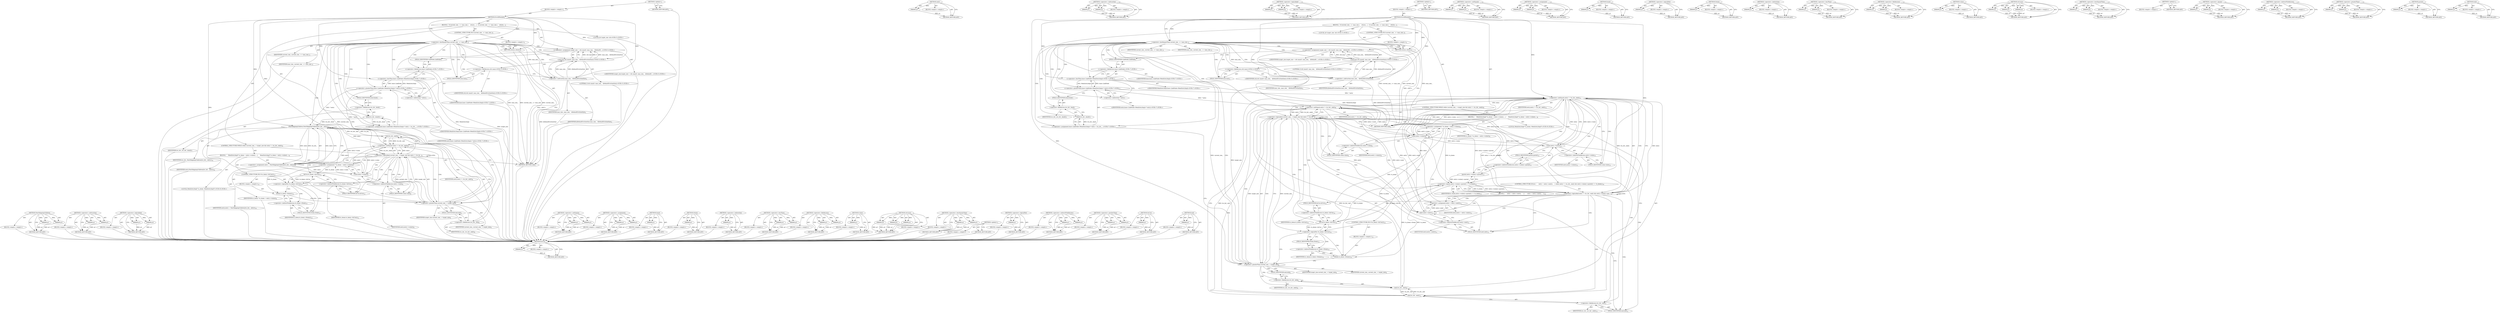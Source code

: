 digraph "end" {
vulnerable_197 [label=<(METHOD,InUse)>];
vulnerable_198 [label=<(PARAM,p1)>];
vulnerable_199 [label=<(BLOCK,&lt;empty&gt;,&lt;empty&gt;)>];
vulnerable_200 [label=<(METHOD_RETURN,ANY)>];
vulnerable_180 [label=<(METHOD,next)>];
vulnerable_181 [label=<(PARAM,p1)>];
vulnerable_182 [label=<(BLOCK,&lt;empty&gt;,&lt;empty&gt;)>];
vulnerable_183 [label=<(METHOD_RETURN,ANY)>];
vulnerable_134 [label=<(METHOD,&lt;operator&gt;.subtraction)>];
vulnerable_135 [label=<(PARAM,p1)>];
vulnerable_136 [label=<(PARAM,p2)>];
vulnerable_137 [label=<(BLOCK,&lt;empty&gt;,&lt;empty&gt;)>];
vulnerable_138 [label=<(METHOD_RETURN,ANY)>];
vulnerable_157 [label=<(METHOD,&lt;operator&gt;.logicalAnd)>];
vulnerable_158 [label=<(PARAM,p1)>];
vulnerable_159 [label=<(PARAM,p2)>];
vulnerable_160 [label=<(BLOCK,&lt;empty&gt;,&lt;empty&gt;)>];
vulnerable_161 [label=<(METHOD_RETURN,ANY)>];
vulnerable_6 [label=<(METHOD,&lt;global&gt;)<SUB>1</SUB>>];
vulnerable_7 [label=<(BLOCK,&lt;empty&gt;,&lt;empty&gt;)<SUB>1</SUB>>];
vulnerable_8 [label=<(METHOD,EvictIfNeeded)<SUB>1</SUB>>];
vulnerable_9 [label=<(BLOCK,{
  if (current_size_ &lt;= max_size_)
    return;...,{
  if (current_size_ &lt;= max_size_)
    return;...)<SUB>1</SUB>>];
vulnerable_10 [label=<(CONTROL_STRUCTURE,IF,if (current_size_ &lt;= max_size_))<SUB>2</SUB>>];
vulnerable_11 [label=<(&lt;operator&gt;.lessEqualsThan,current_size_ &lt;= max_size_)<SUB>2</SUB>>];
vulnerable_12 [label=<(IDENTIFIER,current_size_,current_size_ &lt;= max_size_)<SUB>2</SUB>>];
vulnerable_13 [label=<(IDENTIFIER,max_size_,current_size_ &lt;= max_size_)<SUB>2</SUB>>];
vulnerable_14 [label=<(BLOCK,&lt;empty&gt;,&lt;empty&gt;)<SUB>3</SUB>>];
vulnerable_15 [label=<(RETURN,return;,return;)<SUB>3</SUB>>];
vulnerable_16 [label="<(LOCAL,int target_size: int)<SUB>5</SUB>>"];
vulnerable_17 [label="<(&lt;operator&gt;.assignment,target_size = std::max(0, max_size_ - kDefaultE...)<SUB>5</SUB>>"];
vulnerable_18 [label="<(IDENTIFIER,target_size,target_size = std::max(0, max_size_ - kDefaultE...)<SUB>5</SUB>>"];
vulnerable_19 [label="<(std.max,std::max(0, max_size_ - kDefaultEvictionSize))<SUB>5</SUB>>"];
vulnerable_20 [label="<(&lt;operator&gt;.fieldAccess,std::max)<SUB>5</SUB>>"];
vulnerable_21 [label="<(IDENTIFIER,std,std::max(0, max_size_ - kDefaultEvictionSize))<SUB>5</SUB>>"];
vulnerable_22 [label=<(FIELD_IDENTIFIER,max,max)<SUB>5</SUB>>];
vulnerable_23 [label="<(LITERAL,0,std::max(0, max_size_ - kDefaultEvictionSize))<SUB>5</SUB>>"];
vulnerable_24 [label=<(&lt;operator&gt;.subtraction,max_size_ - kDefaultEvictionSize)<SUB>5</SUB>>];
vulnerable_25 [label=<(IDENTIFIER,max_size_,max_size_ - kDefaultEvictionSize)<SUB>5</SUB>>];
vulnerable_26 [label=<(IDENTIFIER,kDefaultEvictionSize,max_size_ - kDefaultEvictionSize)<SUB>5</SUB>>];
vulnerable_27 [label="<(&lt;operator&gt;.assignment,base::LinkNode&lt;MemEntryImpl&gt;* entry = lru_list_...)<SUB>7</SUB>>"];
vulnerable_28 [label="<(&lt;operator&gt;.greaterThan,base::LinkNode&lt;MemEntryImpl&gt;* entry)<SUB>7</SUB>>"];
vulnerable_29 [label="<(&lt;operator&gt;.lessThan,base::LinkNode&lt;MemEntryImpl)<SUB>7</SUB>>"];
vulnerable_30 [label="<(&lt;operator&gt;.fieldAccess,base::LinkNode)<SUB>7</SUB>>"];
vulnerable_31 [label="<(IDENTIFIER,base,base::LinkNode&lt;MemEntryImpl)<SUB>7</SUB>>"];
vulnerable_32 [label=<(FIELD_IDENTIFIER,LinkNode,LinkNode)<SUB>7</SUB>>];
vulnerable_33 [label="<(IDENTIFIER,MemEntryImpl,base::LinkNode&lt;MemEntryImpl)<SUB>7</SUB>>"];
vulnerable_34 [label=<(&lt;operator&gt;.indirection,* entry)<SUB>7</SUB>>];
vulnerable_35 [label="<(IDENTIFIER,entry,base::LinkNode&lt;MemEntryImpl&gt;* entry)<SUB>7</SUB>>"];
vulnerable_36 [label=<(head,lru_list_.head())<SUB>7</SUB>>];
vulnerable_37 [label=<(&lt;operator&gt;.fieldAccess,lru_list_.head)<SUB>7</SUB>>];
vulnerable_38 [label=<(IDENTIFIER,lru_list_,lru_list_.head())<SUB>7</SUB>>];
vulnerable_39 [label=<(FIELD_IDENTIFIER,head,head)<SUB>7</SUB>>];
vulnerable_40 [label=<(CONTROL_STRUCTURE,WHILE,while (current_size_ &gt; target_size &amp;&amp; entry != lru_list_.end()))<SUB>8</SUB>>];
vulnerable_41 [label=<(&lt;operator&gt;.logicalAnd,current_size_ &gt; target_size &amp;&amp; entry != lru_lis...)<SUB>8</SUB>>];
vulnerable_42 [label=<(&lt;operator&gt;.greaterThan,current_size_ &gt; target_size)<SUB>8</SUB>>];
vulnerable_43 [label=<(IDENTIFIER,current_size_,current_size_ &gt; target_size)<SUB>8</SUB>>];
vulnerable_44 [label=<(IDENTIFIER,target_size,current_size_ &gt; target_size)<SUB>8</SUB>>];
vulnerable_45 [label=<(&lt;operator&gt;.notEquals,entry != lru_list_.end())<SUB>8</SUB>>];
vulnerable_46 [label=<(IDENTIFIER,entry,entry != lru_list_.end())<SUB>8</SUB>>];
vulnerable_47 [label=<(end,lru_list_.end())<SUB>8</SUB>>];
vulnerable_48 [label=<(&lt;operator&gt;.fieldAccess,lru_list_.end)<SUB>8</SUB>>];
vulnerable_49 [label=<(IDENTIFIER,lru_list_,lru_list_.end())<SUB>8</SUB>>];
vulnerable_50 [label=<(FIELD_IDENTIFIER,end,end)<SUB>8</SUB>>];
vulnerable_51 [label=<(BLOCK,{
     MemEntryImpl* to_doom = entry-&gt;value();
...,{
     MemEntryImpl* to_doom = entry-&gt;value();
...)<SUB>8</SUB>>];
vulnerable_52 [label="<(LOCAL,MemEntryImpl* to_doom: MemEntryImpl*)<SUB>9</SUB>>"];
vulnerable_53 [label=<(&lt;operator&gt;.assignment,* to_doom = entry-&gt;value())<SUB>9</SUB>>];
vulnerable_54 [label=<(IDENTIFIER,to_doom,* to_doom = entry-&gt;value())<SUB>9</SUB>>];
vulnerable_55 [label=<(value,entry-&gt;value())<SUB>9</SUB>>];
vulnerable_56 [label=<(&lt;operator&gt;.indirectFieldAccess,entry-&gt;value)<SUB>9</SUB>>];
vulnerable_57 [label=<(IDENTIFIER,entry,entry-&gt;value())<SUB>9</SUB>>];
vulnerable_58 [label=<(FIELD_IDENTIFIER,value,value)<SUB>9</SUB>>];
vulnerable_59 [label=<(CONTROL_STRUCTURE,DO,do {
      entry = entry-&gt;next();
    } while (entry != lru_list_.end() &amp;&amp; entry-&gt;value()-&gt;parent() == to_doom);)<SUB>10</SUB>>];
vulnerable_60 [label=<(BLOCK,{
      entry = entry-&gt;next();
    },{
      entry = entry-&gt;next();
    })<SUB>10</SUB>>];
vulnerable_61 [label=<(&lt;operator&gt;.assignment,entry = entry-&gt;next())<SUB>11</SUB>>];
vulnerable_62 [label=<(IDENTIFIER,entry,entry = entry-&gt;next())<SUB>11</SUB>>];
vulnerable_63 [label=<(next,entry-&gt;next())<SUB>11</SUB>>];
vulnerable_64 [label=<(&lt;operator&gt;.indirectFieldAccess,entry-&gt;next)<SUB>11</SUB>>];
vulnerable_65 [label=<(IDENTIFIER,entry,entry-&gt;next())<SUB>11</SUB>>];
vulnerable_66 [label=<(FIELD_IDENTIFIER,next,next)<SUB>11</SUB>>];
vulnerable_67 [label=<(&lt;operator&gt;.logicalAnd,entry != lru_list_.end() &amp;&amp; entry-&gt;value()-&gt;par...)<SUB>12</SUB>>];
vulnerable_68 [label=<(&lt;operator&gt;.notEquals,entry != lru_list_.end())<SUB>12</SUB>>];
vulnerable_69 [label=<(IDENTIFIER,entry,entry != lru_list_.end())<SUB>12</SUB>>];
vulnerable_70 [label=<(end,lru_list_.end())<SUB>12</SUB>>];
vulnerable_71 [label=<(&lt;operator&gt;.fieldAccess,lru_list_.end)<SUB>12</SUB>>];
vulnerable_72 [label=<(IDENTIFIER,lru_list_,lru_list_.end())<SUB>12</SUB>>];
vulnerable_73 [label=<(FIELD_IDENTIFIER,end,end)<SUB>12</SUB>>];
vulnerable_74 [label=<(&lt;operator&gt;.equals,entry-&gt;value()-&gt;parent() == to_doom)<SUB>12</SUB>>];
vulnerable_75 [label=<(parent,entry-&gt;value()-&gt;parent())<SUB>12</SUB>>];
vulnerable_76 [label=<(&lt;operator&gt;.indirectFieldAccess,entry-&gt;value()-&gt;parent)<SUB>12</SUB>>];
vulnerable_77 [label=<(value,entry-&gt;value())<SUB>12</SUB>>];
vulnerable_78 [label=<(&lt;operator&gt;.indirectFieldAccess,entry-&gt;value)<SUB>12</SUB>>];
vulnerable_79 [label=<(IDENTIFIER,entry,entry-&gt;value())<SUB>12</SUB>>];
vulnerable_80 [label=<(FIELD_IDENTIFIER,value,value)<SUB>12</SUB>>];
vulnerable_81 [label=<(FIELD_IDENTIFIER,parent,parent)<SUB>12</SUB>>];
vulnerable_82 [label=<(IDENTIFIER,to_doom,entry-&gt;value()-&gt;parent() == to_doom)<SUB>12</SUB>>];
vulnerable_83 [label=<(CONTROL_STRUCTURE,IF,if (!to_doom-&gt;InUse()))<SUB>14</SUB>>];
vulnerable_84 [label=<(&lt;operator&gt;.logicalNot,!to_doom-&gt;InUse())<SUB>14</SUB>>];
vulnerable_85 [label=<(InUse,to_doom-&gt;InUse())<SUB>14</SUB>>];
vulnerable_86 [label=<(&lt;operator&gt;.indirectFieldAccess,to_doom-&gt;InUse)<SUB>14</SUB>>];
vulnerable_87 [label=<(IDENTIFIER,to_doom,to_doom-&gt;InUse())<SUB>14</SUB>>];
vulnerable_88 [label=<(FIELD_IDENTIFIER,InUse,InUse)<SUB>14</SUB>>];
vulnerable_89 [label=<(BLOCK,&lt;empty&gt;,&lt;empty&gt;)<SUB>15</SUB>>];
vulnerable_90 [label=<(Doom,to_doom-&gt;Doom())<SUB>15</SUB>>];
vulnerable_91 [label=<(&lt;operator&gt;.indirectFieldAccess,to_doom-&gt;Doom)<SUB>15</SUB>>];
vulnerable_92 [label=<(IDENTIFIER,to_doom,to_doom-&gt;Doom())<SUB>15</SUB>>];
vulnerable_93 [label=<(FIELD_IDENTIFIER,Doom,Doom)<SUB>15</SUB>>];
vulnerable_94 [label=<(METHOD_RETURN,void)<SUB>1</SUB>>];
vulnerable_96 [label=<(METHOD_RETURN,ANY)<SUB>1</SUB>>];
vulnerable_162 [label=<(METHOD,&lt;operator&gt;.notEquals)>];
vulnerable_163 [label=<(PARAM,p1)>];
vulnerable_164 [label=<(PARAM,p2)>];
vulnerable_165 [label=<(BLOCK,&lt;empty&gt;,&lt;empty&gt;)>];
vulnerable_166 [label=<(METHOD_RETURN,ANY)>];
vulnerable_118 [label=<(METHOD,&lt;operator&gt;.assignment)>];
vulnerable_119 [label=<(PARAM,p1)>];
vulnerable_120 [label=<(PARAM,p2)>];
vulnerable_121 [label=<(BLOCK,&lt;empty&gt;,&lt;empty&gt;)>];
vulnerable_122 [label=<(METHOD_RETURN,ANY)>];
vulnerable_153 [label=<(METHOD,head)>];
vulnerable_154 [label=<(PARAM,p1)>];
vulnerable_155 [label=<(BLOCK,&lt;empty&gt;,&lt;empty&gt;)>];
vulnerable_156 [label=<(METHOD_RETURN,ANY)>];
vulnerable_193 [label=<(METHOD,&lt;operator&gt;.logicalNot)>];
vulnerable_194 [label=<(PARAM,p1)>];
vulnerable_195 [label=<(BLOCK,&lt;empty&gt;,&lt;empty&gt;)>];
vulnerable_196 [label=<(METHOD_RETURN,ANY)>];
vulnerable_201 [label=<(METHOD,Doom)>];
vulnerable_202 [label=<(PARAM,p1)>];
vulnerable_203 [label=<(BLOCK,&lt;empty&gt;,&lt;empty&gt;)>];
vulnerable_204 [label=<(METHOD_RETURN,ANY)>];
vulnerable_149 [label=<(METHOD,&lt;operator&gt;.indirection)>];
vulnerable_150 [label=<(PARAM,p1)>];
vulnerable_151 [label=<(BLOCK,&lt;empty&gt;,&lt;empty&gt;)>];
vulnerable_152 [label=<(METHOD_RETURN,ANY)>];
vulnerable_144 [label=<(METHOD,&lt;operator&gt;.lessThan)>];
vulnerable_145 [label=<(PARAM,p1)>];
vulnerable_146 [label=<(PARAM,p2)>];
vulnerable_147 [label=<(BLOCK,&lt;empty&gt;,&lt;empty&gt;)>];
vulnerable_148 [label=<(METHOD_RETURN,ANY)>];
vulnerable_129 [label=<(METHOD,&lt;operator&gt;.fieldAccess)>];
vulnerable_130 [label=<(PARAM,p1)>];
vulnerable_131 [label=<(PARAM,p2)>];
vulnerable_132 [label=<(BLOCK,&lt;empty&gt;,&lt;empty&gt;)>];
vulnerable_133 [label=<(METHOD_RETURN,ANY)>];
vulnerable_171 [label=<(METHOD,value)>];
vulnerable_172 [label=<(PARAM,p1)>];
vulnerable_173 [label=<(BLOCK,&lt;empty&gt;,&lt;empty&gt;)>];
vulnerable_174 [label=<(METHOD_RETURN,ANY)>];
vulnerable_123 [label=<(METHOD,std.max)>];
vulnerable_124 [label=<(PARAM,p1)>];
vulnerable_125 [label=<(PARAM,p2)>];
vulnerable_126 [label=<(PARAM,p3)>];
vulnerable_127 [label=<(BLOCK,&lt;empty&gt;,&lt;empty&gt;)>];
vulnerable_128 [label=<(METHOD_RETURN,ANY)>];
vulnerable_113 [label=<(METHOD,&lt;operator&gt;.lessEqualsThan)>];
vulnerable_114 [label=<(PARAM,p1)>];
vulnerable_115 [label=<(PARAM,p2)>];
vulnerable_116 [label=<(BLOCK,&lt;empty&gt;,&lt;empty&gt;)>];
vulnerable_117 [label=<(METHOD_RETURN,ANY)>];
vulnerable_107 [label=<(METHOD,&lt;global&gt;)<SUB>1</SUB>>];
vulnerable_108 [label=<(BLOCK,&lt;empty&gt;,&lt;empty&gt;)>];
vulnerable_109 [label=<(METHOD_RETURN,ANY)>];
vulnerable_184 [label=<(METHOD,&lt;operator&gt;.equals)>];
vulnerable_185 [label=<(PARAM,p1)>];
vulnerable_186 [label=<(PARAM,p2)>];
vulnerable_187 [label=<(BLOCK,&lt;empty&gt;,&lt;empty&gt;)>];
vulnerable_188 [label=<(METHOD_RETURN,ANY)>];
vulnerable_175 [label=<(METHOD,&lt;operator&gt;.indirectFieldAccess)>];
vulnerable_176 [label=<(PARAM,p1)>];
vulnerable_177 [label=<(PARAM,p2)>];
vulnerable_178 [label=<(BLOCK,&lt;empty&gt;,&lt;empty&gt;)>];
vulnerable_179 [label=<(METHOD_RETURN,ANY)>];
vulnerable_139 [label=<(METHOD,&lt;operator&gt;.greaterThan)>];
vulnerable_140 [label=<(PARAM,p1)>];
vulnerable_141 [label=<(PARAM,p2)>];
vulnerable_142 [label=<(BLOCK,&lt;empty&gt;,&lt;empty&gt;)>];
vulnerable_143 [label=<(METHOD_RETURN,ANY)>];
vulnerable_189 [label=<(METHOD,parent)>];
vulnerable_190 [label=<(PARAM,p1)>];
vulnerable_191 [label=<(BLOCK,&lt;empty&gt;,&lt;empty&gt;)>];
vulnerable_192 [label=<(METHOD_RETURN,ANY)>];
vulnerable_167 [label=<(METHOD,end)>];
vulnerable_168 [label=<(PARAM,p1)>];
vulnerable_169 [label=<(BLOCK,&lt;empty&gt;,&lt;empty&gt;)>];
vulnerable_170 [label=<(METHOD_RETURN,ANY)>];
fixed_161 [label=<(METHOD,NextSkippingChildren)>];
fixed_162 [label=<(PARAM,p1)>];
fixed_163 [label=<(PARAM,p2)>];
fixed_164 [label=<(BLOCK,&lt;empty&gt;,&lt;empty&gt;)>];
fixed_165 [label=<(METHOD_RETURN,ANY)>];
fixed_115 [label=<(METHOD,&lt;operator&gt;.subtraction)>];
fixed_116 [label=<(PARAM,p1)>];
fixed_117 [label=<(PARAM,p2)>];
fixed_118 [label=<(BLOCK,&lt;empty&gt;,&lt;empty&gt;)>];
fixed_119 [label=<(METHOD_RETURN,ANY)>];
fixed_138 [label=<(METHOD,&lt;operator&gt;.logicalAnd)>];
fixed_139 [label=<(PARAM,p1)>];
fixed_140 [label=<(PARAM,p2)>];
fixed_141 [label=<(BLOCK,&lt;empty&gt;,&lt;empty&gt;)>];
fixed_142 [label=<(METHOD_RETURN,ANY)>];
fixed_6 [label=<(METHOD,&lt;global&gt;)<SUB>1</SUB>>];
fixed_7 [label=<(BLOCK,&lt;empty&gt;,&lt;empty&gt;)<SUB>1</SUB>>];
fixed_8 [label=<(METHOD,EvictIfNeeded)<SUB>1</SUB>>];
fixed_9 [label=<(BLOCK,{
  if (current_size_ &lt;= max_size_)
    return;...,{
  if (current_size_ &lt;= max_size_)
    return;...)<SUB>1</SUB>>];
fixed_10 [label=<(CONTROL_STRUCTURE,IF,if (current_size_ &lt;= max_size_))<SUB>2</SUB>>];
fixed_11 [label=<(&lt;operator&gt;.lessEqualsThan,current_size_ &lt;= max_size_)<SUB>2</SUB>>];
fixed_12 [label=<(IDENTIFIER,current_size_,current_size_ &lt;= max_size_)<SUB>2</SUB>>];
fixed_13 [label=<(IDENTIFIER,max_size_,current_size_ &lt;= max_size_)<SUB>2</SUB>>];
fixed_14 [label=<(BLOCK,&lt;empty&gt;,&lt;empty&gt;)<SUB>3</SUB>>];
fixed_15 [label=<(RETURN,return;,return;)<SUB>3</SUB>>];
fixed_16 [label="<(LOCAL,int target_size: int)<SUB>5</SUB>>"];
fixed_17 [label="<(&lt;operator&gt;.assignment,target_size = std::max(0, max_size_ - kDefaultE...)<SUB>5</SUB>>"];
fixed_18 [label="<(IDENTIFIER,target_size,target_size = std::max(0, max_size_ - kDefaultE...)<SUB>5</SUB>>"];
fixed_19 [label="<(std.max,std::max(0, max_size_ - kDefaultEvictionSize))<SUB>5</SUB>>"];
fixed_20 [label="<(&lt;operator&gt;.fieldAccess,std::max)<SUB>5</SUB>>"];
fixed_21 [label="<(IDENTIFIER,std,std::max(0, max_size_ - kDefaultEvictionSize))<SUB>5</SUB>>"];
fixed_22 [label=<(FIELD_IDENTIFIER,max,max)<SUB>5</SUB>>];
fixed_23 [label="<(LITERAL,0,std::max(0, max_size_ - kDefaultEvictionSize))<SUB>5</SUB>>"];
fixed_24 [label=<(&lt;operator&gt;.subtraction,max_size_ - kDefaultEvictionSize)<SUB>5</SUB>>];
fixed_25 [label=<(IDENTIFIER,max_size_,max_size_ - kDefaultEvictionSize)<SUB>5</SUB>>];
fixed_26 [label=<(IDENTIFIER,kDefaultEvictionSize,max_size_ - kDefaultEvictionSize)<SUB>5</SUB>>];
fixed_27 [label="<(&lt;operator&gt;.assignment,base::LinkNode&lt;MemEntryImpl&gt;* entry = lru_list_...)<SUB>7</SUB>>"];
fixed_28 [label="<(&lt;operator&gt;.greaterThan,base::LinkNode&lt;MemEntryImpl&gt;* entry)<SUB>7</SUB>>"];
fixed_29 [label="<(&lt;operator&gt;.lessThan,base::LinkNode&lt;MemEntryImpl)<SUB>7</SUB>>"];
fixed_30 [label="<(&lt;operator&gt;.fieldAccess,base::LinkNode)<SUB>7</SUB>>"];
fixed_31 [label="<(IDENTIFIER,base,base::LinkNode&lt;MemEntryImpl)<SUB>7</SUB>>"];
fixed_32 [label=<(FIELD_IDENTIFIER,LinkNode,LinkNode)<SUB>7</SUB>>];
fixed_33 [label="<(IDENTIFIER,MemEntryImpl,base::LinkNode&lt;MemEntryImpl)<SUB>7</SUB>>"];
fixed_34 [label=<(&lt;operator&gt;.indirection,* entry)<SUB>7</SUB>>];
fixed_35 [label="<(IDENTIFIER,entry,base::LinkNode&lt;MemEntryImpl&gt;* entry)<SUB>7</SUB>>"];
fixed_36 [label=<(head,lru_list_.head())<SUB>7</SUB>>];
fixed_37 [label=<(&lt;operator&gt;.fieldAccess,lru_list_.head)<SUB>7</SUB>>];
fixed_38 [label=<(IDENTIFIER,lru_list_,lru_list_.head())<SUB>7</SUB>>];
fixed_39 [label=<(FIELD_IDENTIFIER,head,head)<SUB>7</SUB>>];
fixed_40 [label=<(CONTROL_STRUCTURE,WHILE,while (current_size_ &gt; target_size &amp;&amp; entry != lru_list_.end()))<SUB>8</SUB>>];
fixed_41 [label=<(&lt;operator&gt;.logicalAnd,current_size_ &gt; target_size &amp;&amp; entry != lru_lis...)<SUB>8</SUB>>];
fixed_42 [label=<(&lt;operator&gt;.greaterThan,current_size_ &gt; target_size)<SUB>8</SUB>>];
fixed_43 [label=<(IDENTIFIER,current_size_,current_size_ &gt; target_size)<SUB>8</SUB>>];
fixed_44 [label=<(IDENTIFIER,target_size,current_size_ &gt; target_size)<SUB>8</SUB>>];
fixed_45 [label=<(&lt;operator&gt;.notEquals,entry != lru_list_.end())<SUB>8</SUB>>];
fixed_46 [label=<(IDENTIFIER,entry,entry != lru_list_.end())<SUB>8</SUB>>];
fixed_47 [label=<(end,lru_list_.end())<SUB>8</SUB>>];
fixed_48 [label=<(&lt;operator&gt;.fieldAccess,lru_list_.end)<SUB>8</SUB>>];
fixed_49 [label=<(IDENTIFIER,lru_list_,lru_list_.end())<SUB>8</SUB>>];
fixed_50 [label=<(FIELD_IDENTIFIER,end,end)<SUB>8</SUB>>];
fixed_51 [label=<(BLOCK,{
     MemEntryImpl* to_doom = entry-&gt;value();
...,{
     MemEntryImpl* to_doom = entry-&gt;value();
...)<SUB>8</SUB>>];
fixed_52 [label="<(LOCAL,MemEntryImpl* to_doom: MemEntryImpl*)<SUB>9</SUB>>"];
fixed_53 [label=<(&lt;operator&gt;.assignment,* to_doom = entry-&gt;value())<SUB>9</SUB>>];
fixed_54 [label=<(IDENTIFIER,to_doom,* to_doom = entry-&gt;value())<SUB>9</SUB>>];
fixed_55 [label=<(value,entry-&gt;value())<SUB>9</SUB>>];
fixed_56 [label=<(&lt;operator&gt;.indirectFieldAccess,entry-&gt;value)<SUB>9</SUB>>];
fixed_57 [label=<(IDENTIFIER,entry,entry-&gt;value())<SUB>9</SUB>>];
fixed_58 [label=<(FIELD_IDENTIFIER,value,value)<SUB>9</SUB>>];
fixed_59 [label=<(&lt;operator&gt;.assignment,entry = NextSkippingChildren(lru_list_, entry))<SUB>10</SUB>>];
fixed_60 [label=<(IDENTIFIER,entry,entry = NextSkippingChildren(lru_list_, entry))<SUB>10</SUB>>];
fixed_61 [label=<(NextSkippingChildren,NextSkippingChildren(lru_list_, entry))<SUB>10</SUB>>];
fixed_62 [label=<(IDENTIFIER,lru_list_,NextSkippingChildren(lru_list_, entry))<SUB>10</SUB>>];
fixed_63 [label=<(IDENTIFIER,entry,NextSkippingChildren(lru_list_, entry))<SUB>10</SUB>>];
fixed_64 [label=<(CONTROL_STRUCTURE,IF,if (!to_doom-&gt;InUse()))<SUB>12</SUB>>];
fixed_65 [label=<(&lt;operator&gt;.logicalNot,!to_doom-&gt;InUse())<SUB>12</SUB>>];
fixed_66 [label=<(InUse,to_doom-&gt;InUse())<SUB>12</SUB>>];
fixed_67 [label=<(&lt;operator&gt;.indirectFieldAccess,to_doom-&gt;InUse)<SUB>12</SUB>>];
fixed_68 [label=<(IDENTIFIER,to_doom,to_doom-&gt;InUse())<SUB>12</SUB>>];
fixed_69 [label=<(FIELD_IDENTIFIER,InUse,InUse)<SUB>12</SUB>>];
fixed_70 [label=<(BLOCK,&lt;empty&gt;,&lt;empty&gt;)<SUB>13</SUB>>];
fixed_71 [label=<(Doom,to_doom-&gt;Doom())<SUB>13</SUB>>];
fixed_72 [label=<(&lt;operator&gt;.indirectFieldAccess,to_doom-&gt;Doom)<SUB>13</SUB>>];
fixed_73 [label=<(IDENTIFIER,to_doom,to_doom-&gt;Doom())<SUB>13</SUB>>];
fixed_74 [label=<(FIELD_IDENTIFIER,Doom,Doom)<SUB>13</SUB>>];
fixed_75 [label=<(METHOD_RETURN,void)<SUB>1</SUB>>];
fixed_77 [label=<(METHOD_RETURN,ANY)<SUB>1</SUB>>];
fixed_143 [label=<(METHOD,&lt;operator&gt;.notEquals)>];
fixed_144 [label=<(PARAM,p1)>];
fixed_145 [label=<(PARAM,p2)>];
fixed_146 [label=<(BLOCK,&lt;empty&gt;,&lt;empty&gt;)>];
fixed_147 [label=<(METHOD_RETURN,ANY)>];
fixed_99 [label=<(METHOD,&lt;operator&gt;.assignment)>];
fixed_100 [label=<(PARAM,p1)>];
fixed_101 [label=<(PARAM,p2)>];
fixed_102 [label=<(BLOCK,&lt;empty&gt;,&lt;empty&gt;)>];
fixed_103 [label=<(METHOD_RETURN,ANY)>];
fixed_134 [label=<(METHOD,head)>];
fixed_135 [label=<(PARAM,p1)>];
fixed_136 [label=<(BLOCK,&lt;empty&gt;,&lt;empty&gt;)>];
fixed_137 [label=<(METHOD_RETURN,ANY)>];
fixed_174 [label=<(METHOD,Doom)>];
fixed_175 [label=<(PARAM,p1)>];
fixed_176 [label=<(BLOCK,&lt;empty&gt;,&lt;empty&gt;)>];
fixed_177 [label=<(METHOD_RETURN,ANY)>];
fixed_130 [label=<(METHOD,&lt;operator&gt;.indirection)>];
fixed_131 [label=<(PARAM,p1)>];
fixed_132 [label=<(BLOCK,&lt;empty&gt;,&lt;empty&gt;)>];
fixed_133 [label=<(METHOD_RETURN,ANY)>];
fixed_125 [label=<(METHOD,&lt;operator&gt;.lessThan)>];
fixed_126 [label=<(PARAM,p1)>];
fixed_127 [label=<(PARAM,p2)>];
fixed_128 [label=<(BLOCK,&lt;empty&gt;,&lt;empty&gt;)>];
fixed_129 [label=<(METHOD_RETURN,ANY)>];
fixed_110 [label=<(METHOD,&lt;operator&gt;.fieldAccess)>];
fixed_111 [label=<(PARAM,p1)>];
fixed_112 [label=<(PARAM,p2)>];
fixed_113 [label=<(BLOCK,&lt;empty&gt;,&lt;empty&gt;)>];
fixed_114 [label=<(METHOD_RETURN,ANY)>];
fixed_152 [label=<(METHOD,value)>];
fixed_153 [label=<(PARAM,p1)>];
fixed_154 [label=<(BLOCK,&lt;empty&gt;,&lt;empty&gt;)>];
fixed_155 [label=<(METHOD_RETURN,ANY)>];
fixed_104 [label=<(METHOD,std.max)>];
fixed_105 [label=<(PARAM,p1)>];
fixed_106 [label=<(PARAM,p2)>];
fixed_107 [label=<(PARAM,p3)>];
fixed_108 [label=<(BLOCK,&lt;empty&gt;,&lt;empty&gt;)>];
fixed_109 [label=<(METHOD_RETURN,ANY)>];
fixed_94 [label=<(METHOD,&lt;operator&gt;.lessEqualsThan)>];
fixed_95 [label=<(PARAM,p1)>];
fixed_96 [label=<(PARAM,p2)>];
fixed_97 [label=<(BLOCK,&lt;empty&gt;,&lt;empty&gt;)>];
fixed_98 [label=<(METHOD_RETURN,ANY)>];
fixed_88 [label=<(METHOD,&lt;global&gt;)<SUB>1</SUB>>];
fixed_89 [label=<(BLOCK,&lt;empty&gt;,&lt;empty&gt;)>];
fixed_90 [label=<(METHOD_RETURN,ANY)>];
fixed_166 [label=<(METHOD,&lt;operator&gt;.logicalNot)>];
fixed_167 [label=<(PARAM,p1)>];
fixed_168 [label=<(BLOCK,&lt;empty&gt;,&lt;empty&gt;)>];
fixed_169 [label=<(METHOD_RETURN,ANY)>];
fixed_156 [label=<(METHOD,&lt;operator&gt;.indirectFieldAccess)>];
fixed_157 [label=<(PARAM,p1)>];
fixed_158 [label=<(PARAM,p2)>];
fixed_159 [label=<(BLOCK,&lt;empty&gt;,&lt;empty&gt;)>];
fixed_160 [label=<(METHOD_RETURN,ANY)>];
fixed_120 [label=<(METHOD,&lt;operator&gt;.greaterThan)>];
fixed_121 [label=<(PARAM,p1)>];
fixed_122 [label=<(PARAM,p2)>];
fixed_123 [label=<(BLOCK,&lt;empty&gt;,&lt;empty&gt;)>];
fixed_124 [label=<(METHOD_RETURN,ANY)>];
fixed_170 [label=<(METHOD,InUse)>];
fixed_171 [label=<(PARAM,p1)>];
fixed_172 [label=<(BLOCK,&lt;empty&gt;,&lt;empty&gt;)>];
fixed_173 [label=<(METHOD_RETURN,ANY)>];
fixed_148 [label=<(METHOD,end)>];
fixed_149 [label=<(PARAM,p1)>];
fixed_150 [label=<(BLOCK,&lt;empty&gt;,&lt;empty&gt;)>];
fixed_151 [label=<(METHOD_RETURN,ANY)>];
vulnerable_197 -> vulnerable_198  [key=0, label="AST: "];
vulnerable_197 -> vulnerable_198  [key=1, label="DDG: "];
vulnerable_197 -> vulnerable_199  [key=0, label="AST: "];
vulnerable_197 -> vulnerable_200  [key=0, label="AST: "];
vulnerable_197 -> vulnerable_200  [key=1, label="CFG: "];
vulnerable_198 -> vulnerable_200  [key=0, label="DDG: p1"];
vulnerable_180 -> vulnerable_181  [key=0, label="AST: "];
vulnerable_180 -> vulnerable_181  [key=1, label="DDG: "];
vulnerable_180 -> vulnerable_182  [key=0, label="AST: "];
vulnerable_180 -> vulnerable_183  [key=0, label="AST: "];
vulnerable_180 -> vulnerable_183  [key=1, label="CFG: "];
vulnerable_181 -> vulnerable_183  [key=0, label="DDG: p1"];
vulnerable_134 -> vulnerable_135  [key=0, label="AST: "];
vulnerable_134 -> vulnerable_135  [key=1, label="DDG: "];
vulnerable_134 -> vulnerable_137  [key=0, label="AST: "];
vulnerable_134 -> vulnerable_136  [key=0, label="AST: "];
vulnerable_134 -> vulnerable_136  [key=1, label="DDG: "];
vulnerable_134 -> vulnerable_138  [key=0, label="AST: "];
vulnerable_134 -> vulnerable_138  [key=1, label="CFG: "];
vulnerable_135 -> vulnerable_138  [key=0, label="DDG: p1"];
vulnerable_136 -> vulnerable_138  [key=0, label="DDG: p2"];
vulnerable_157 -> vulnerable_158  [key=0, label="AST: "];
vulnerable_157 -> vulnerable_158  [key=1, label="DDG: "];
vulnerable_157 -> vulnerable_160  [key=0, label="AST: "];
vulnerable_157 -> vulnerable_159  [key=0, label="AST: "];
vulnerable_157 -> vulnerable_159  [key=1, label="DDG: "];
vulnerable_157 -> vulnerable_161  [key=0, label="AST: "];
vulnerable_157 -> vulnerable_161  [key=1, label="CFG: "];
vulnerable_158 -> vulnerable_161  [key=0, label="DDG: p1"];
vulnerable_159 -> vulnerable_161  [key=0, label="DDG: p2"];
vulnerable_6 -> vulnerable_7  [key=0, label="AST: "];
vulnerable_6 -> vulnerable_96  [key=0, label="AST: "];
vulnerable_6 -> vulnerable_96  [key=1, label="CFG: "];
vulnerable_7 -> vulnerable_8  [key=0, label="AST: "];
vulnerable_8 -> vulnerable_9  [key=0, label="AST: "];
vulnerable_8 -> vulnerable_94  [key=0, label="AST: "];
vulnerable_8 -> vulnerable_11  [key=0, label="CFG: "];
vulnerable_8 -> vulnerable_11  [key=1, label="DDG: "];
vulnerable_8 -> vulnerable_15  [key=0, label="DDG: "];
vulnerable_8 -> vulnerable_19  [key=0, label="DDG: "];
vulnerable_8 -> vulnerable_24  [key=0, label="DDG: "];
vulnerable_8 -> vulnerable_29  [key=0, label="DDG: "];
vulnerable_8 -> vulnerable_42  [key=0, label="DDG: "];
vulnerable_8 -> vulnerable_45  [key=0, label="DDG: "];
vulnerable_8 -> vulnerable_68  [key=0, label="DDG: "];
vulnerable_8 -> vulnerable_74  [key=0, label="DDG: "];
vulnerable_9 -> vulnerable_10  [key=0, label="AST: "];
vulnerable_9 -> vulnerable_16  [key=0, label="AST: "];
vulnerable_9 -> vulnerable_17  [key=0, label="AST: "];
vulnerable_9 -> vulnerable_27  [key=0, label="AST: "];
vulnerable_9 -> vulnerable_40  [key=0, label="AST: "];
vulnerable_10 -> vulnerable_11  [key=0, label="AST: "];
vulnerable_10 -> vulnerable_14  [key=0, label="AST: "];
vulnerable_11 -> vulnerable_12  [key=0, label="AST: "];
vulnerable_11 -> vulnerable_13  [key=0, label="AST: "];
vulnerable_11 -> vulnerable_15  [key=0, label="CFG: "];
vulnerable_11 -> vulnerable_15  [key=1, label="CDG: "];
vulnerable_11 -> vulnerable_22  [key=0, label="CFG: "];
vulnerable_11 -> vulnerable_22  [key=1, label="CDG: "];
vulnerable_11 -> vulnerable_94  [key=0, label="DDG: current_size_"];
vulnerable_11 -> vulnerable_94  [key=1, label="DDG: max_size_"];
vulnerable_11 -> vulnerable_94  [key=2, label="DDG: current_size_ &lt;= max_size_"];
vulnerable_11 -> vulnerable_24  [key=0, label="DDG: max_size_"];
vulnerable_11 -> vulnerable_24  [key=1, label="CDG: "];
vulnerable_11 -> vulnerable_42  [key=0, label="DDG: current_size_"];
vulnerable_11 -> vulnerable_42  [key=1, label="CDG: "];
vulnerable_11 -> vulnerable_17  [key=0, label="CDG: "];
vulnerable_11 -> vulnerable_30  [key=0, label="CDG: "];
vulnerable_11 -> vulnerable_34  [key=0, label="CDG: "];
vulnerable_11 -> vulnerable_32  [key=0, label="CDG: "];
vulnerable_11 -> vulnerable_19  [key=0, label="CDG: "];
vulnerable_11 -> vulnerable_28  [key=0, label="CDG: "];
vulnerable_11 -> vulnerable_37  [key=0, label="CDG: "];
vulnerable_11 -> vulnerable_20  [key=0, label="CDG: "];
vulnerable_11 -> vulnerable_27  [key=0, label="CDG: "];
vulnerable_11 -> vulnerable_29  [key=0, label="CDG: "];
vulnerable_11 -> vulnerable_36  [key=0, label="CDG: "];
vulnerable_11 -> vulnerable_41  [key=0, label="CDG: "];
vulnerable_11 -> vulnerable_39  [key=0, label="CDG: "];
vulnerable_14 -> vulnerable_15  [key=0, label="AST: "];
vulnerable_15 -> vulnerable_94  [key=0, label="CFG: "];
vulnerable_15 -> vulnerable_94  [key=1, label="DDG: &lt;RET&gt;"];
vulnerable_17 -> vulnerable_18  [key=0, label="AST: "];
vulnerable_17 -> vulnerable_19  [key=0, label="AST: "];
vulnerable_17 -> vulnerable_32  [key=0, label="CFG: "];
vulnerable_17 -> vulnerable_42  [key=0, label="DDG: target_size"];
vulnerable_19 -> vulnerable_20  [key=0, label="AST: "];
vulnerable_19 -> vulnerable_23  [key=0, label="AST: "];
vulnerable_19 -> vulnerable_24  [key=0, label="AST: "];
vulnerable_19 -> vulnerable_17  [key=0, label="CFG: "];
vulnerable_19 -> vulnerable_17  [key=1, label="DDG: std::max"];
vulnerable_19 -> vulnerable_17  [key=2, label="DDG: 0"];
vulnerable_19 -> vulnerable_17  [key=3, label="DDG: max_size_ - kDefaultEvictionSize"];
vulnerable_20 -> vulnerable_21  [key=0, label="AST: "];
vulnerable_20 -> vulnerable_22  [key=0, label="AST: "];
vulnerable_20 -> vulnerable_24  [key=0, label="CFG: "];
vulnerable_22 -> vulnerable_20  [key=0, label="CFG: "];
vulnerable_24 -> vulnerable_25  [key=0, label="AST: "];
vulnerable_24 -> vulnerable_26  [key=0, label="AST: "];
vulnerable_24 -> vulnerable_19  [key=0, label="CFG: "];
vulnerable_24 -> vulnerable_19  [key=1, label="DDG: max_size_"];
vulnerable_24 -> vulnerable_19  [key=2, label="DDG: kDefaultEvictionSize"];
vulnerable_24 -> vulnerable_94  [key=0, label="DDG: kDefaultEvictionSize"];
vulnerable_27 -> vulnerable_28  [key=0, label="AST: "];
vulnerable_27 -> vulnerable_36  [key=0, label="AST: "];
vulnerable_27 -> vulnerable_42  [key=0, label="CFG: "];
vulnerable_28 -> vulnerable_29  [key=0, label="AST: "];
vulnerable_28 -> vulnerable_34  [key=0, label="AST: "];
vulnerable_28 -> vulnerable_39  [key=0, label="CFG: "];
vulnerable_28 -> vulnerable_45  [key=0, label="DDG: * entry"];
vulnerable_28 -> vulnerable_68  [key=0, label="DDG: * entry"];
vulnerable_29 -> vulnerable_30  [key=0, label="AST: "];
vulnerable_29 -> vulnerable_33  [key=0, label="AST: "];
vulnerable_29 -> vulnerable_34  [key=0, label="CFG: "];
vulnerable_29 -> vulnerable_94  [key=0, label="DDG: MemEntryImpl"];
vulnerable_29 -> vulnerable_28  [key=0, label="DDG: base::LinkNode"];
vulnerable_29 -> vulnerable_28  [key=1, label="DDG: MemEntryImpl"];
vulnerable_30 -> vulnerable_31  [key=0, label="AST: "];
vulnerable_30 -> vulnerable_32  [key=0, label="AST: "];
vulnerable_30 -> vulnerable_29  [key=0, label="CFG: "];
vulnerable_32 -> vulnerable_30  [key=0, label="CFG: "];
vulnerable_34 -> vulnerable_35  [key=0, label="AST: "];
vulnerable_34 -> vulnerable_28  [key=0, label="CFG: "];
vulnerable_36 -> vulnerable_37  [key=0, label="AST: "];
vulnerable_36 -> vulnerable_27  [key=0, label="CFG: "];
vulnerable_36 -> vulnerable_27  [key=1, label="DDG: lru_list_.head"];
vulnerable_37 -> vulnerable_38  [key=0, label="AST: "];
vulnerable_37 -> vulnerable_39  [key=0, label="AST: "];
vulnerable_37 -> vulnerable_36  [key=0, label="CFG: "];
vulnerable_39 -> vulnerable_37  [key=0, label="CFG: "];
vulnerable_40 -> vulnerable_41  [key=0, label="AST: "];
vulnerable_40 -> vulnerable_51  [key=0, label="AST: "];
vulnerable_41 -> vulnerable_42  [key=0, label="AST: "];
vulnerable_41 -> vulnerable_42  [key=1, label="CDG: "];
vulnerable_41 -> vulnerable_45  [key=0, label="AST: "];
vulnerable_41 -> vulnerable_94  [key=0, label="CFG: "];
vulnerable_41 -> vulnerable_58  [key=0, label="CFG: "];
vulnerable_41 -> vulnerable_58  [key=1, label="CDG: "];
vulnerable_41 -> vulnerable_68  [key=0, label="CDG: "];
vulnerable_41 -> vulnerable_73  [key=0, label="CDG: "];
vulnerable_41 -> vulnerable_64  [key=0, label="CDG: "];
vulnerable_41 -> vulnerable_66  [key=0, label="CDG: "];
vulnerable_41 -> vulnerable_84  [key=0, label="CDG: "];
vulnerable_41 -> vulnerable_85  [key=0, label="CDG: "];
vulnerable_41 -> vulnerable_56  [key=0, label="CDG: "];
vulnerable_41 -> vulnerable_67  [key=0, label="CDG: "];
vulnerable_41 -> vulnerable_61  [key=0, label="CDG: "];
vulnerable_41 -> vulnerable_71  [key=0, label="CDG: "];
vulnerable_41 -> vulnerable_53  [key=0, label="CDG: "];
vulnerable_41 -> vulnerable_88  [key=0, label="CDG: "];
vulnerable_41 -> vulnerable_41  [key=0, label="CDG: "];
vulnerable_41 -> vulnerable_70  [key=0, label="CDG: "];
vulnerable_41 -> vulnerable_63  [key=0, label="CDG: "];
vulnerable_41 -> vulnerable_55  [key=0, label="CDG: "];
vulnerable_41 -> vulnerable_86  [key=0, label="CDG: "];
vulnerable_42 -> vulnerable_43  [key=0, label="AST: "];
vulnerable_42 -> vulnerable_44  [key=0, label="AST: "];
vulnerable_42 -> vulnerable_41  [key=0, label="CFG: "];
vulnerable_42 -> vulnerable_41  [key=1, label="DDG: current_size_"];
vulnerable_42 -> vulnerable_41  [key=2, label="DDG: target_size"];
vulnerable_42 -> vulnerable_50  [key=0, label="CFG: "];
vulnerable_42 -> vulnerable_50  [key=1, label="CDG: "];
vulnerable_42 -> vulnerable_47  [key=0, label="CDG: "];
vulnerable_42 -> vulnerable_48  [key=0, label="CDG: "];
vulnerable_42 -> vulnerable_45  [key=0, label="CDG: "];
vulnerable_45 -> vulnerable_46  [key=0, label="AST: "];
vulnerable_45 -> vulnerable_47  [key=0, label="AST: "];
vulnerable_45 -> vulnerable_41  [key=0, label="CFG: "];
vulnerable_45 -> vulnerable_41  [key=1, label="DDG: entry"];
vulnerable_45 -> vulnerable_41  [key=2, label="DDG: lru_list_.end()"];
vulnerable_45 -> vulnerable_55  [key=0, label="DDG: entry"];
vulnerable_45 -> vulnerable_63  [key=0, label="DDG: entry"];
vulnerable_47 -> vulnerable_48  [key=0, label="AST: "];
vulnerable_47 -> vulnerable_45  [key=0, label="CFG: "];
vulnerable_47 -> vulnerable_45  [key=1, label="DDG: lru_list_.end"];
vulnerable_47 -> vulnerable_70  [key=0, label="DDG: lru_list_.end"];
vulnerable_48 -> vulnerable_49  [key=0, label="AST: "];
vulnerable_48 -> vulnerable_50  [key=0, label="AST: "];
vulnerable_48 -> vulnerable_47  [key=0, label="CFG: "];
vulnerable_50 -> vulnerable_48  [key=0, label="CFG: "];
vulnerable_51 -> vulnerable_52  [key=0, label="AST: "];
vulnerable_51 -> vulnerable_53  [key=0, label="AST: "];
vulnerable_51 -> vulnerable_59  [key=0, label="AST: "];
vulnerable_51 -> vulnerable_83  [key=0, label="AST: "];
vulnerable_53 -> vulnerable_54  [key=0, label="AST: "];
vulnerable_53 -> vulnerable_55  [key=0, label="AST: "];
vulnerable_53 -> vulnerable_66  [key=0, label="CFG: "];
vulnerable_53 -> vulnerable_74  [key=0, label="DDG: to_doom"];
vulnerable_53 -> vulnerable_85  [key=0, label="DDG: to_doom"];
vulnerable_53 -> vulnerable_90  [key=0, label="DDG: to_doom"];
vulnerable_55 -> vulnerable_56  [key=0, label="AST: "];
vulnerable_55 -> vulnerable_53  [key=0, label="CFG: "];
vulnerable_55 -> vulnerable_53  [key=1, label="DDG: entry-&gt;value"];
vulnerable_55 -> vulnerable_45  [key=0, label="DDG: entry-&gt;value"];
vulnerable_55 -> vulnerable_68  [key=0, label="DDG: entry-&gt;value"];
vulnerable_55 -> vulnerable_77  [key=0, label="DDG: entry-&gt;value"];
vulnerable_56 -> vulnerable_57  [key=0, label="AST: "];
vulnerable_56 -> vulnerable_58  [key=0, label="AST: "];
vulnerable_56 -> vulnerable_55  [key=0, label="CFG: "];
vulnerable_58 -> vulnerable_56  [key=0, label="CFG: "];
vulnerable_59 -> vulnerable_60  [key=0, label="AST: "];
vulnerable_59 -> vulnerable_67  [key=0, label="AST: "];
vulnerable_60 -> vulnerable_61  [key=0, label="AST: "];
vulnerable_61 -> vulnerable_62  [key=0, label="AST: "];
vulnerable_61 -> vulnerable_63  [key=0, label="AST: "];
vulnerable_61 -> vulnerable_73  [key=0, label="CFG: "];
vulnerable_61 -> vulnerable_68  [key=0, label="DDG: entry"];
vulnerable_63 -> vulnerable_64  [key=0, label="AST: "];
vulnerable_63 -> vulnerable_61  [key=0, label="CFG: "];
vulnerable_63 -> vulnerable_61  [key=1, label="DDG: entry-&gt;next"];
vulnerable_63 -> vulnerable_45  [key=0, label="DDG: entry-&gt;next"];
vulnerable_63 -> vulnerable_68  [key=0, label="DDG: entry-&gt;next"];
vulnerable_64 -> vulnerable_65  [key=0, label="AST: "];
vulnerable_64 -> vulnerable_66  [key=0, label="AST: "];
vulnerable_64 -> vulnerable_63  [key=0, label="CFG: "];
vulnerable_66 -> vulnerable_64  [key=0, label="CFG: "];
vulnerable_67 -> vulnerable_68  [key=0, label="AST: "];
vulnerable_67 -> vulnerable_68  [key=1, label="CDG: "];
vulnerable_67 -> vulnerable_74  [key=0, label="AST: "];
vulnerable_67 -> vulnerable_66  [key=0, label="CFG: "];
vulnerable_67 -> vulnerable_66  [key=1, label="CDG: "];
vulnerable_67 -> vulnerable_88  [key=0, label="CFG: "];
vulnerable_67 -> vulnerable_41  [key=0, label="DDG: entry != lru_list_.end()"];
vulnerable_67 -> vulnerable_73  [key=0, label="CDG: "];
vulnerable_67 -> vulnerable_64  [key=0, label="CDG: "];
vulnerable_67 -> vulnerable_67  [key=0, label="CDG: "];
vulnerable_67 -> vulnerable_61  [key=0, label="CDG: "];
vulnerable_67 -> vulnerable_71  [key=0, label="CDG: "];
vulnerable_67 -> vulnerable_70  [key=0, label="CDG: "];
vulnerable_67 -> vulnerable_63  [key=0, label="CDG: "];
vulnerable_68 -> vulnerable_69  [key=0, label="AST: "];
vulnerable_68 -> vulnerable_70  [key=0, label="AST: "];
vulnerable_68 -> vulnerable_67  [key=0, label="CFG: "];
vulnerable_68 -> vulnerable_67  [key=1, label="DDG: entry"];
vulnerable_68 -> vulnerable_67  [key=2, label="DDG: lru_list_.end()"];
vulnerable_68 -> vulnerable_80  [key=0, label="CFG: "];
vulnerable_68 -> vulnerable_80  [key=1, label="CDG: "];
vulnerable_68 -> vulnerable_45  [key=0, label="DDG: entry"];
vulnerable_68 -> vulnerable_55  [key=0, label="DDG: entry"];
vulnerable_68 -> vulnerable_63  [key=0, label="DDG: entry"];
vulnerable_68 -> vulnerable_77  [key=0, label="DDG: entry"];
vulnerable_68 -> vulnerable_77  [key=1, label="CDG: "];
vulnerable_68 -> vulnerable_75  [key=0, label="CDG: "];
vulnerable_68 -> vulnerable_81  [key=0, label="CDG: "];
vulnerable_68 -> vulnerable_74  [key=0, label="CDG: "];
vulnerable_68 -> vulnerable_76  [key=0, label="CDG: "];
vulnerable_68 -> vulnerable_78  [key=0, label="CDG: "];
vulnerable_70 -> vulnerable_71  [key=0, label="AST: "];
vulnerable_70 -> vulnerable_68  [key=0, label="CFG: "];
vulnerable_70 -> vulnerable_68  [key=1, label="DDG: lru_list_.end"];
vulnerable_70 -> vulnerable_47  [key=0, label="DDG: lru_list_.end"];
vulnerable_71 -> vulnerable_72  [key=0, label="AST: "];
vulnerable_71 -> vulnerable_73  [key=0, label="AST: "];
vulnerable_71 -> vulnerable_70  [key=0, label="CFG: "];
vulnerable_73 -> vulnerable_71  [key=0, label="CFG: "];
vulnerable_74 -> vulnerable_75  [key=0, label="AST: "];
vulnerable_74 -> vulnerable_82  [key=0, label="AST: "];
vulnerable_74 -> vulnerable_67  [key=0, label="CFG: "];
vulnerable_74 -> vulnerable_67  [key=1, label="DDG: entry-&gt;value()-&gt;parent()"];
vulnerable_74 -> vulnerable_67  [key=2, label="DDG: to_doom"];
vulnerable_74 -> vulnerable_85  [key=0, label="DDG: to_doom"];
vulnerable_74 -> vulnerable_90  [key=0, label="DDG: to_doom"];
vulnerable_75 -> vulnerable_76  [key=0, label="AST: "];
vulnerable_75 -> vulnerable_74  [key=0, label="CFG: "];
vulnerable_75 -> vulnerable_74  [key=1, label="DDG: entry-&gt;value()-&gt;parent"];
vulnerable_75 -> vulnerable_53  [key=0, label="DDG: entry-&gt;value()-&gt;parent"];
vulnerable_76 -> vulnerable_77  [key=0, label="AST: "];
vulnerable_76 -> vulnerable_81  [key=0, label="AST: "];
vulnerable_76 -> vulnerable_75  [key=0, label="CFG: "];
vulnerable_77 -> vulnerable_78  [key=0, label="AST: "];
vulnerable_77 -> vulnerable_81  [key=0, label="CFG: "];
vulnerable_77 -> vulnerable_45  [key=0, label="DDG: entry-&gt;value"];
vulnerable_77 -> vulnerable_55  [key=0, label="DDG: entry-&gt;value"];
vulnerable_77 -> vulnerable_68  [key=0, label="DDG: entry-&gt;value"];
vulnerable_78 -> vulnerable_79  [key=0, label="AST: "];
vulnerable_78 -> vulnerable_80  [key=0, label="AST: "];
vulnerable_78 -> vulnerable_77  [key=0, label="CFG: "];
vulnerable_80 -> vulnerable_78  [key=0, label="CFG: "];
vulnerable_81 -> vulnerable_76  [key=0, label="CFG: "];
vulnerable_83 -> vulnerable_84  [key=0, label="AST: "];
vulnerable_83 -> vulnerable_89  [key=0, label="AST: "];
vulnerable_84 -> vulnerable_85  [key=0, label="AST: "];
vulnerable_84 -> vulnerable_42  [key=0, label="CFG: "];
vulnerable_84 -> vulnerable_93  [key=0, label="CFG: "];
vulnerable_84 -> vulnerable_93  [key=1, label="CDG: "];
vulnerable_84 -> vulnerable_91  [key=0, label="CDG: "];
vulnerable_84 -> vulnerable_90  [key=0, label="CDG: "];
vulnerable_85 -> vulnerable_86  [key=0, label="AST: "];
vulnerable_85 -> vulnerable_84  [key=0, label="CFG: "];
vulnerable_85 -> vulnerable_84  [key=1, label="DDG: to_doom-&gt;InUse"];
vulnerable_85 -> vulnerable_74  [key=0, label="DDG: to_doom-&gt;InUse"];
vulnerable_86 -> vulnerable_87  [key=0, label="AST: "];
vulnerable_86 -> vulnerable_88  [key=0, label="AST: "];
vulnerable_86 -> vulnerable_85  [key=0, label="CFG: "];
vulnerable_88 -> vulnerable_86  [key=0, label="CFG: "];
vulnerable_89 -> vulnerable_90  [key=0, label="AST: "];
vulnerable_90 -> vulnerable_91  [key=0, label="AST: "];
vulnerable_90 -> vulnerable_42  [key=0, label="CFG: "];
vulnerable_90 -> vulnerable_74  [key=0, label="DDG: to_doom-&gt;Doom"];
vulnerable_91 -> vulnerable_92  [key=0, label="AST: "];
vulnerable_91 -> vulnerable_93  [key=0, label="AST: "];
vulnerable_91 -> vulnerable_90  [key=0, label="CFG: "];
vulnerable_93 -> vulnerable_91  [key=0, label="CFG: "];
vulnerable_162 -> vulnerable_163  [key=0, label="AST: "];
vulnerable_162 -> vulnerable_163  [key=1, label="DDG: "];
vulnerable_162 -> vulnerable_165  [key=0, label="AST: "];
vulnerable_162 -> vulnerable_164  [key=0, label="AST: "];
vulnerable_162 -> vulnerable_164  [key=1, label="DDG: "];
vulnerable_162 -> vulnerable_166  [key=0, label="AST: "];
vulnerable_162 -> vulnerable_166  [key=1, label="CFG: "];
vulnerable_163 -> vulnerable_166  [key=0, label="DDG: p1"];
vulnerable_164 -> vulnerable_166  [key=0, label="DDG: p2"];
vulnerable_118 -> vulnerable_119  [key=0, label="AST: "];
vulnerable_118 -> vulnerable_119  [key=1, label="DDG: "];
vulnerable_118 -> vulnerable_121  [key=0, label="AST: "];
vulnerable_118 -> vulnerable_120  [key=0, label="AST: "];
vulnerable_118 -> vulnerable_120  [key=1, label="DDG: "];
vulnerable_118 -> vulnerable_122  [key=0, label="AST: "];
vulnerable_118 -> vulnerable_122  [key=1, label="CFG: "];
vulnerable_119 -> vulnerable_122  [key=0, label="DDG: p1"];
vulnerable_120 -> vulnerable_122  [key=0, label="DDG: p2"];
vulnerable_153 -> vulnerable_154  [key=0, label="AST: "];
vulnerable_153 -> vulnerable_154  [key=1, label="DDG: "];
vulnerable_153 -> vulnerable_155  [key=0, label="AST: "];
vulnerable_153 -> vulnerable_156  [key=0, label="AST: "];
vulnerable_153 -> vulnerable_156  [key=1, label="CFG: "];
vulnerable_154 -> vulnerable_156  [key=0, label="DDG: p1"];
vulnerable_193 -> vulnerable_194  [key=0, label="AST: "];
vulnerable_193 -> vulnerable_194  [key=1, label="DDG: "];
vulnerable_193 -> vulnerable_195  [key=0, label="AST: "];
vulnerable_193 -> vulnerable_196  [key=0, label="AST: "];
vulnerable_193 -> vulnerable_196  [key=1, label="CFG: "];
vulnerable_194 -> vulnerable_196  [key=0, label="DDG: p1"];
vulnerable_201 -> vulnerable_202  [key=0, label="AST: "];
vulnerable_201 -> vulnerable_202  [key=1, label="DDG: "];
vulnerable_201 -> vulnerable_203  [key=0, label="AST: "];
vulnerable_201 -> vulnerable_204  [key=0, label="AST: "];
vulnerable_201 -> vulnerable_204  [key=1, label="CFG: "];
vulnerable_202 -> vulnerable_204  [key=0, label="DDG: p1"];
vulnerable_149 -> vulnerable_150  [key=0, label="AST: "];
vulnerable_149 -> vulnerable_150  [key=1, label="DDG: "];
vulnerable_149 -> vulnerable_151  [key=0, label="AST: "];
vulnerable_149 -> vulnerable_152  [key=0, label="AST: "];
vulnerable_149 -> vulnerable_152  [key=1, label="CFG: "];
vulnerable_150 -> vulnerable_152  [key=0, label="DDG: p1"];
vulnerable_144 -> vulnerable_145  [key=0, label="AST: "];
vulnerable_144 -> vulnerable_145  [key=1, label="DDG: "];
vulnerable_144 -> vulnerable_147  [key=0, label="AST: "];
vulnerable_144 -> vulnerable_146  [key=0, label="AST: "];
vulnerable_144 -> vulnerable_146  [key=1, label="DDG: "];
vulnerable_144 -> vulnerable_148  [key=0, label="AST: "];
vulnerable_144 -> vulnerable_148  [key=1, label="CFG: "];
vulnerable_145 -> vulnerable_148  [key=0, label="DDG: p1"];
vulnerable_146 -> vulnerable_148  [key=0, label="DDG: p2"];
vulnerable_129 -> vulnerable_130  [key=0, label="AST: "];
vulnerable_129 -> vulnerable_130  [key=1, label="DDG: "];
vulnerable_129 -> vulnerable_132  [key=0, label="AST: "];
vulnerable_129 -> vulnerable_131  [key=0, label="AST: "];
vulnerable_129 -> vulnerable_131  [key=1, label="DDG: "];
vulnerable_129 -> vulnerable_133  [key=0, label="AST: "];
vulnerable_129 -> vulnerable_133  [key=1, label="CFG: "];
vulnerable_130 -> vulnerable_133  [key=0, label="DDG: p1"];
vulnerable_131 -> vulnerable_133  [key=0, label="DDG: p2"];
vulnerable_171 -> vulnerable_172  [key=0, label="AST: "];
vulnerable_171 -> vulnerable_172  [key=1, label="DDG: "];
vulnerable_171 -> vulnerable_173  [key=0, label="AST: "];
vulnerable_171 -> vulnerable_174  [key=0, label="AST: "];
vulnerable_171 -> vulnerable_174  [key=1, label="CFG: "];
vulnerable_172 -> vulnerable_174  [key=0, label="DDG: p1"];
vulnerable_123 -> vulnerable_124  [key=0, label="AST: "];
vulnerable_123 -> vulnerable_124  [key=1, label="DDG: "];
vulnerable_123 -> vulnerable_127  [key=0, label="AST: "];
vulnerable_123 -> vulnerable_125  [key=0, label="AST: "];
vulnerable_123 -> vulnerable_125  [key=1, label="DDG: "];
vulnerable_123 -> vulnerable_128  [key=0, label="AST: "];
vulnerable_123 -> vulnerable_128  [key=1, label="CFG: "];
vulnerable_123 -> vulnerable_126  [key=0, label="AST: "];
vulnerable_123 -> vulnerable_126  [key=1, label="DDG: "];
vulnerable_124 -> vulnerable_128  [key=0, label="DDG: p1"];
vulnerable_125 -> vulnerable_128  [key=0, label="DDG: p2"];
vulnerable_126 -> vulnerable_128  [key=0, label="DDG: p3"];
vulnerable_113 -> vulnerable_114  [key=0, label="AST: "];
vulnerable_113 -> vulnerable_114  [key=1, label="DDG: "];
vulnerable_113 -> vulnerable_116  [key=0, label="AST: "];
vulnerable_113 -> vulnerable_115  [key=0, label="AST: "];
vulnerable_113 -> vulnerable_115  [key=1, label="DDG: "];
vulnerable_113 -> vulnerable_117  [key=0, label="AST: "];
vulnerable_113 -> vulnerable_117  [key=1, label="CFG: "];
vulnerable_114 -> vulnerable_117  [key=0, label="DDG: p1"];
vulnerable_115 -> vulnerable_117  [key=0, label="DDG: p2"];
vulnerable_107 -> vulnerable_108  [key=0, label="AST: "];
vulnerable_107 -> vulnerable_109  [key=0, label="AST: "];
vulnerable_107 -> vulnerable_109  [key=1, label="CFG: "];
vulnerable_184 -> vulnerable_185  [key=0, label="AST: "];
vulnerable_184 -> vulnerable_185  [key=1, label="DDG: "];
vulnerable_184 -> vulnerable_187  [key=0, label="AST: "];
vulnerable_184 -> vulnerable_186  [key=0, label="AST: "];
vulnerable_184 -> vulnerable_186  [key=1, label="DDG: "];
vulnerable_184 -> vulnerable_188  [key=0, label="AST: "];
vulnerable_184 -> vulnerable_188  [key=1, label="CFG: "];
vulnerable_185 -> vulnerable_188  [key=0, label="DDG: p1"];
vulnerable_186 -> vulnerable_188  [key=0, label="DDG: p2"];
vulnerable_175 -> vulnerable_176  [key=0, label="AST: "];
vulnerable_175 -> vulnerable_176  [key=1, label="DDG: "];
vulnerable_175 -> vulnerable_178  [key=0, label="AST: "];
vulnerable_175 -> vulnerable_177  [key=0, label="AST: "];
vulnerable_175 -> vulnerable_177  [key=1, label="DDG: "];
vulnerable_175 -> vulnerable_179  [key=0, label="AST: "];
vulnerable_175 -> vulnerable_179  [key=1, label="CFG: "];
vulnerable_176 -> vulnerable_179  [key=0, label="DDG: p1"];
vulnerable_177 -> vulnerable_179  [key=0, label="DDG: p2"];
vulnerable_139 -> vulnerable_140  [key=0, label="AST: "];
vulnerable_139 -> vulnerable_140  [key=1, label="DDG: "];
vulnerable_139 -> vulnerable_142  [key=0, label="AST: "];
vulnerable_139 -> vulnerable_141  [key=0, label="AST: "];
vulnerable_139 -> vulnerable_141  [key=1, label="DDG: "];
vulnerable_139 -> vulnerable_143  [key=0, label="AST: "];
vulnerable_139 -> vulnerable_143  [key=1, label="CFG: "];
vulnerable_140 -> vulnerable_143  [key=0, label="DDG: p1"];
vulnerable_141 -> vulnerable_143  [key=0, label="DDG: p2"];
vulnerable_189 -> vulnerable_190  [key=0, label="AST: "];
vulnerable_189 -> vulnerable_190  [key=1, label="DDG: "];
vulnerable_189 -> vulnerable_191  [key=0, label="AST: "];
vulnerable_189 -> vulnerable_192  [key=0, label="AST: "];
vulnerable_189 -> vulnerable_192  [key=1, label="CFG: "];
vulnerable_190 -> vulnerable_192  [key=0, label="DDG: p1"];
vulnerable_167 -> vulnerable_168  [key=0, label="AST: "];
vulnerable_167 -> vulnerable_168  [key=1, label="DDG: "];
vulnerable_167 -> vulnerable_169  [key=0, label="AST: "];
vulnerable_167 -> vulnerable_170  [key=0, label="AST: "];
vulnerable_167 -> vulnerable_170  [key=1, label="CFG: "];
vulnerable_168 -> vulnerable_170  [key=0, label="DDG: p1"];
fixed_161 -> fixed_162  [key=0, label="AST: "];
fixed_161 -> fixed_162  [key=1, label="DDG: "];
fixed_161 -> fixed_164  [key=0, label="AST: "];
fixed_161 -> fixed_163  [key=0, label="AST: "];
fixed_161 -> fixed_163  [key=1, label="DDG: "];
fixed_161 -> fixed_165  [key=0, label="AST: "];
fixed_161 -> fixed_165  [key=1, label="CFG: "];
fixed_162 -> fixed_165  [key=0, label="DDG: p1"];
fixed_163 -> fixed_165  [key=0, label="DDG: p2"];
fixed_164 -> vulnerable_197  [key=0];
fixed_165 -> vulnerable_197  [key=0];
fixed_115 -> fixed_116  [key=0, label="AST: "];
fixed_115 -> fixed_116  [key=1, label="DDG: "];
fixed_115 -> fixed_118  [key=0, label="AST: "];
fixed_115 -> fixed_117  [key=0, label="AST: "];
fixed_115 -> fixed_117  [key=1, label="DDG: "];
fixed_115 -> fixed_119  [key=0, label="AST: "];
fixed_115 -> fixed_119  [key=1, label="CFG: "];
fixed_116 -> fixed_119  [key=0, label="DDG: p1"];
fixed_117 -> fixed_119  [key=0, label="DDG: p2"];
fixed_118 -> vulnerable_197  [key=0];
fixed_119 -> vulnerable_197  [key=0];
fixed_138 -> fixed_139  [key=0, label="AST: "];
fixed_138 -> fixed_139  [key=1, label="DDG: "];
fixed_138 -> fixed_141  [key=0, label="AST: "];
fixed_138 -> fixed_140  [key=0, label="AST: "];
fixed_138 -> fixed_140  [key=1, label="DDG: "];
fixed_138 -> fixed_142  [key=0, label="AST: "];
fixed_138 -> fixed_142  [key=1, label="CFG: "];
fixed_139 -> fixed_142  [key=0, label="DDG: p1"];
fixed_140 -> fixed_142  [key=0, label="DDG: p2"];
fixed_141 -> vulnerable_197  [key=0];
fixed_142 -> vulnerable_197  [key=0];
fixed_6 -> fixed_7  [key=0, label="AST: "];
fixed_6 -> fixed_77  [key=0, label="AST: "];
fixed_6 -> fixed_77  [key=1, label="CFG: "];
fixed_7 -> fixed_8  [key=0, label="AST: "];
fixed_8 -> fixed_9  [key=0, label="AST: "];
fixed_8 -> fixed_75  [key=0, label="AST: "];
fixed_8 -> fixed_11  [key=0, label="CFG: "];
fixed_8 -> fixed_11  [key=1, label="DDG: "];
fixed_8 -> fixed_15  [key=0, label="DDG: "];
fixed_8 -> fixed_19  [key=0, label="DDG: "];
fixed_8 -> fixed_24  [key=0, label="DDG: "];
fixed_8 -> fixed_29  [key=0, label="DDG: "];
fixed_8 -> fixed_42  [key=0, label="DDG: "];
fixed_8 -> fixed_45  [key=0, label="DDG: "];
fixed_8 -> fixed_61  [key=0, label="DDG: "];
fixed_9 -> fixed_10  [key=0, label="AST: "];
fixed_9 -> fixed_16  [key=0, label="AST: "];
fixed_9 -> fixed_17  [key=0, label="AST: "];
fixed_9 -> fixed_27  [key=0, label="AST: "];
fixed_9 -> fixed_40  [key=0, label="AST: "];
fixed_10 -> fixed_11  [key=0, label="AST: "];
fixed_10 -> fixed_14  [key=0, label="AST: "];
fixed_11 -> fixed_12  [key=0, label="AST: "];
fixed_11 -> fixed_13  [key=0, label="AST: "];
fixed_11 -> fixed_15  [key=0, label="CFG: "];
fixed_11 -> fixed_15  [key=1, label="CDG: "];
fixed_11 -> fixed_22  [key=0, label="CFG: "];
fixed_11 -> fixed_22  [key=1, label="CDG: "];
fixed_11 -> fixed_75  [key=0, label="DDG: current_size_"];
fixed_11 -> fixed_75  [key=1, label="DDG: max_size_"];
fixed_11 -> fixed_75  [key=2, label="DDG: current_size_ &lt;= max_size_"];
fixed_11 -> fixed_24  [key=0, label="DDG: max_size_"];
fixed_11 -> fixed_24  [key=1, label="CDG: "];
fixed_11 -> fixed_42  [key=0, label="DDG: current_size_"];
fixed_11 -> fixed_42  [key=1, label="CDG: "];
fixed_11 -> fixed_17  [key=0, label="CDG: "];
fixed_11 -> fixed_30  [key=0, label="CDG: "];
fixed_11 -> fixed_34  [key=0, label="CDG: "];
fixed_11 -> fixed_32  [key=0, label="CDG: "];
fixed_11 -> fixed_19  [key=0, label="CDG: "];
fixed_11 -> fixed_28  [key=0, label="CDG: "];
fixed_11 -> fixed_37  [key=0, label="CDG: "];
fixed_11 -> fixed_20  [key=0, label="CDG: "];
fixed_11 -> fixed_27  [key=0, label="CDG: "];
fixed_11 -> fixed_29  [key=0, label="CDG: "];
fixed_11 -> fixed_36  [key=0, label="CDG: "];
fixed_11 -> fixed_41  [key=0, label="CDG: "];
fixed_11 -> fixed_39  [key=0, label="CDG: "];
fixed_12 -> vulnerable_197  [key=0];
fixed_13 -> vulnerable_197  [key=0];
fixed_14 -> fixed_15  [key=0, label="AST: "];
fixed_15 -> fixed_75  [key=0, label="CFG: "];
fixed_15 -> fixed_75  [key=1, label="DDG: &lt;RET&gt;"];
fixed_16 -> vulnerable_197  [key=0];
fixed_17 -> fixed_18  [key=0, label="AST: "];
fixed_17 -> fixed_19  [key=0, label="AST: "];
fixed_17 -> fixed_32  [key=0, label="CFG: "];
fixed_17 -> fixed_42  [key=0, label="DDG: target_size"];
fixed_18 -> vulnerable_197  [key=0];
fixed_19 -> fixed_20  [key=0, label="AST: "];
fixed_19 -> fixed_23  [key=0, label="AST: "];
fixed_19 -> fixed_24  [key=0, label="AST: "];
fixed_19 -> fixed_17  [key=0, label="CFG: "];
fixed_19 -> fixed_17  [key=1, label="DDG: std::max"];
fixed_19 -> fixed_17  [key=2, label="DDG: 0"];
fixed_19 -> fixed_17  [key=3, label="DDG: max_size_ - kDefaultEvictionSize"];
fixed_20 -> fixed_21  [key=0, label="AST: "];
fixed_20 -> fixed_22  [key=0, label="AST: "];
fixed_20 -> fixed_24  [key=0, label="CFG: "];
fixed_21 -> vulnerable_197  [key=0];
fixed_22 -> fixed_20  [key=0, label="CFG: "];
fixed_23 -> vulnerable_197  [key=0];
fixed_24 -> fixed_25  [key=0, label="AST: "];
fixed_24 -> fixed_26  [key=0, label="AST: "];
fixed_24 -> fixed_19  [key=0, label="CFG: "];
fixed_24 -> fixed_19  [key=1, label="DDG: max_size_"];
fixed_24 -> fixed_19  [key=2, label="DDG: kDefaultEvictionSize"];
fixed_24 -> fixed_75  [key=0, label="DDG: kDefaultEvictionSize"];
fixed_25 -> vulnerable_197  [key=0];
fixed_26 -> vulnerable_197  [key=0];
fixed_27 -> fixed_28  [key=0, label="AST: "];
fixed_27 -> fixed_36  [key=0, label="AST: "];
fixed_27 -> fixed_42  [key=0, label="CFG: "];
fixed_28 -> fixed_29  [key=0, label="AST: "];
fixed_28 -> fixed_34  [key=0, label="AST: "];
fixed_28 -> fixed_39  [key=0, label="CFG: "];
fixed_28 -> fixed_45  [key=0, label="DDG: * entry"];
fixed_28 -> fixed_61  [key=0, label="DDG: * entry"];
fixed_29 -> fixed_30  [key=0, label="AST: "];
fixed_29 -> fixed_33  [key=0, label="AST: "];
fixed_29 -> fixed_34  [key=0, label="CFG: "];
fixed_29 -> fixed_75  [key=0, label="DDG: MemEntryImpl"];
fixed_29 -> fixed_28  [key=0, label="DDG: base::LinkNode"];
fixed_29 -> fixed_28  [key=1, label="DDG: MemEntryImpl"];
fixed_30 -> fixed_31  [key=0, label="AST: "];
fixed_30 -> fixed_32  [key=0, label="AST: "];
fixed_30 -> fixed_29  [key=0, label="CFG: "];
fixed_31 -> vulnerable_197  [key=0];
fixed_32 -> fixed_30  [key=0, label="CFG: "];
fixed_33 -> vulnerable_197  [key=0];
fixed_34 -> fixed_35  [key=0, label="AST: "];
fixed_34 -> fixed_28  [key=0, label="CFG: "];
fixed_35 -> vulnerable_197  [key=0];
fixed_36 -> fixed_37  [key=0, label="AST: "];
fixed_36 -> fixed_27  [key=0, label="CFG: "];
fixed_36 -> fixed_27  [key=1, label="DDG: lru_list_.head"];
fixed_36 -> fixed_61  [key=0, label="DDG: lru_list_.head"];
fixed_37 -> fixed_38  [key=0, label="AST: "];
fixed_37 -> fixed_39  [key=0, label="AST: "];
fixed_37 -> fixed_36  [key=0, label="CFG: "];
fixed_38 -> vulnerable_197  [key=0];
fixed_39 -> fixed_37  [key=0, label="CFG: "];
fixed_40 -> fixed_41  [key=0, label="AST: "];
fixed_40 -> fixed_51  [key=0, label="AST: "];
fixed_41 -> fixed_42  [key=0, label="AST: "];
fixed_41 -> fixed_42  [key=1, label="CDG: "];
fixed_41 -> fixed_45  [key=0, label="AST: "];
fixed_41 -> fixed_75  [key=0, label="CFG: "];
fixed_41 -> fixed_58  [key=0, label="CFG: "];
fixed_41 -> fixed_58  [key=1, label="CDG: "];
fixed_41 -> fixed_66  [key=0, label="CDG: "];
fixed_41 -> fixed_56  [key=0, label="CDG: "];
fixed_41 -> fixed_69  [key=0, label="CDG: "];
fixed_41 -> fixed_67  [key=0, label="CDG: "];
fixed_41 -> fixed_65  [key=0, label="CDG: "];
fixed_41 -> fixed_59  [key=0, label="CDG: "];
fixed_41 -> fixed_61  [key=0, label="CDG: "];
fixed_41 -> fixed_53  [key=0, label="CDG: "];
fixed_41 -> fixed_41  [key=0, label="CDG: "];
fixed_41 -> fixed_55  [key=0, label="CDG: "];
fixed_42 -> fixed_43  [key=0, label="AST: "];
fixed_42 -> fixed_44  [key=0, label="AST: "];
fixed_42 -> fixed_41  [key=0, label="CFG: "];
fixed_42 -> fixed_41  [key=1, label="DDG: current_size_"];
fixed_42 -> fixed_41  [key=2, label="DDG: target_size"];
fixed_42 -> fixed_50  [key=0, label="CFG: "];
fixed_42 -> fixed_50  [key=1, label="CDG: "];
fixed_42 -> fixed_47  [key=0, label="CDG: "];
fixed_42 -> fixed_48  [key=0, label="CDG: "];
fixed_42 -> fixed_45  [key=0, label="CDG: "];
fixed_43 -> vulnerable_197  [key=0];
fixed_44 -> vulnerable_197  [key=0];
fixed_45 -> fixed_46  [key=0, label="AST: "];
fixed_45 -> fixed_47  [key=0, label="AST: "];
fixed_45 -> fixed_41  [key=0, label="CFG: "];
fixed_45 -> fixed_41  [key=1, label="DDG: entry"];
fixed_45 -> fixed_41  [key=2, label="DDG: lru_list_.end()"];
fixed_45 -> fixed_55  [key=0, label="DDG: entry"];
fixed_45 -> fixed_61  [key=0, label="DDG: entry"];
fixed_46 -> vulnerable_197  [key=0];
fixed_47 -> fixed_48  [key=0, label="AST: "];
fixed_47 -> fixed_45  [key=0, label="CFG: "];
fixed_47 -> fixed_45  [key=1, label="DDG: lru_list_.end"];
fixed_47 -> fixed_61  [key=0, label="DDG: lru_list_.end"];
fixed_48 -> fixed_49  [key=0, label="AST: "];
fixed_48 -> fixed_50  [key=0, label="AST: "];
fixed_48 -> fixed_47  [key=0, label="CFG: "];
fixed_49 -> vulnerable_197  [key=0];
fixed_50 -> fixed_48  [key=0, label="CFG: "];
fixed_51 -> fixed_52  [key=0, label="AST: "];
fixed_51 -> fixed_53  [key=0, label="AST: "];
fixed_51 -> fixed_59  [key=0, label="AST: "];
fixed_51 -> fixed_64  [key=0, label="AST: "];
fixed_52 -> vulnerable_197  [key=0];
fixed_53 -> fixed_54  [key=0, label="AST: "];
fixed_53 -> fixed_55  [key=0, label="AST: "];
fixed_53 -> fixed_61  [key=0, label="CFG: "];
fixed_53 -> fixed_66  [key=0, label="DDG: to_doom"];
fixed_53 -> fixed_71  [key=0, label="DDG: to_doom"];
fixed_54 -> vulnerable_197  [key=0];
fixed_55 -> fixed_56  [key=0, label="AST: "];
fixed_55 -> fixed_53  [key=0, label="CFG: "];
fixed_55 -> fixed_53  [key=1, label="DDG: entry-&gt;value"];
fixed_55 -> fixed_45  [key=0, label="DDG: entry-&gt;value"];
fixed_55 -> fixed_61  [key=0, label="DDG: entry-&gt;value"];
fixed_56 -> fixed_57  [key=0, label="AST: "];
fixed_56 -> fixed_58  [key=0, label="AST: "];
fixed_56 -> fixed_55  [key=0, label="CFG: "];
fixed_57 -> vulnerable_197  [key=0];
fixed_58 -> fixed_56  [key=0, label="CFG: "];
fixed_59 -> fixed_60  [key=0, label="AST: "];
fixed_59 -> fixed_61  [key=0, label="AST: "];
fixed_59 -> fixed_61  [key=1, label="DDG: entry"];
fixed_59 -> fixed_69  [key=0, label="CFG: "];
fixed_59 -> fixed_45  [key=0, label="DDG: entry"];
fixed_59 -> fixed_55  [key=0, label="DDG: entry"];
fixed_60 -> vulnerable_197  [key=0];
fixed_61 -> fixed_62  [key=0, label="AST: "];
fixed_61 -> fixed_63  [key=0, label="AST: "];
fixed_61 -> fixed_59  [key=0, label="CFG: "];
fixed_61 -> fixed_59  [key=1, label="DDG: lru_list_"];
fixed_61 -> fixed_59  [key=2, label="DDG: entry"];
fixed_61 -> fixed_47  [key=0, label="DDG: lru_list_"];
fixed_62 -> vulnerable_197  [key=0];
fixed_63 -> vulnerable_197  [key=0];
fixed_64 -> fixed_65  [key=0, label="AST: "];
fixed_64 -> fixed_70  [key=0, label="AST: "];
fixed_65 -> fixed_66  [key=0, label="AST: "];
fixed_65 -> fixed_42  [key=0, label="CFG: "];
fixed_65 -> fixed_74  [key=0, label="CFG: "];
fixed_65 -> fixed_74  [key=1, label="CDG: "];
fixed_65 -> fixed_72  [key=0, label="CDG: "];
fixed_65 -> fixed_71  [key=0, label="CDG: "];
fixed_66 -> fixed_67  [key=0, label="AST: "];
fixed_66 -> fixed_65  [key=0, label="CFG: "];
fixed_66 -> fixed_65  [key=1, label="DDG: to_doom-&gt;InUse"];
fixed_67 -> fixed_68  [key=0, label="AST: "];
fixed_67 -> fixed_69  [key=0, label="AST: "];
fixed_67 -> fixed_66  [key=0, label="CFG: "];
fixed_68 -> vulnerable_197  [key=0];
fixed_69 -> fixed_67  [key=0, label="CFG: "];
fixed_70 -> fixed_71  [key=0, label="AST: "];
fixed_71 -> fixed_72  [key=0, label="AST: "];
fixed_71 -> fixed_42  [key=0, label="CFG: "];
fixed_72 -> fixed_73  [key=0, label="AST: "];
fixed_72 -> fixed_74  [key=0, label="AST: "];
fixed_72 -> fixed_71  [key=0, label="CFG: "];
fixed_73 -> vulnerable_197  [key=0];
fixed_74 -> fixed_72  [key=0, label="CFG: "];
fixed_75 -> vulnerable_197  [key=0];
fixed_77 -> vulnerable_197  [key=0];
fixed_143 -> fixed_144  [key=0, label="AST: "];
fixed_143 -> fixed_144  [key=1, label="DDG: "];
fixed_143 -> fixed_146  [key=0, label="AST: "];
fixed_143 -> fixed_145  [key=0, label="AST: "];
fixed_143 -> fixed_145  [key=1, label="DDG: "];
fixed_143 -> fixed_147  [key=0, label="AST: "];
fixed_143 -> fixed_147  [key=1, label="CFG: "];
fixed_144 -> fixed_147  [key=0, label="DDG: p1"];
fixed_145 -> fixed_147  [key=0, label="DDG: p2"];
fixed_146 -> vulnerable_197  [key=0];
fixed_147 -> vulnerable_197  [key=0];
fixed_99 -> fixed_100  [key=0, label="AST: "];
fixed_99 -> fixed_100  [key=1, label="DDG: "];
fixed_99 -> fixed_102  [key=0, label="AST: "];
fixed_99 -> fixed_101  [key=0, label="AST: "];
fixed_99 -> fixed_101  [key=1, label="DDG: "];
fixed_99 -> fixed_103  [key=0, label="AST: "];
fixed_99 -> fixed_103  [key=1, label="CFG: "];
fixed_100 -> fixed_103  [key=0, label="DDG: p1"];
fixed_101 -> fixed_103  [key=0, label="DDG: p2"];
fixed_102 -> vulnerable_197  [key=0];
fixed_103 -> vulnerable_197  [key=0];
fixed_134 -> fixed_135  [key=0, label="AST: "];
fixed_134 -> fixed_135  [key=1, label="DDG: "];
fixed_134 -> fixed_136  [key=0, label="AST: "];
fixed_134 -> fixed_137  [key=0, label="AST: "];
fixed_134 -> fixed_137  [key=1, label="CFG: "];
fixed_135 -> fixed_137  [key=0, label="DDG: p1"];
fixed_136 -> vulnerable_197  [key=0];
fixed_137 -> vulnerable_197  [key=0];
fixed_174 -> fixed_175  [key=0, label="AST: "];
fixed_174 -> fixed_175  [key=1, label="DDG: "];
fixed_174 -> fixed_176  [key=0, label="AST: "];
fixed_174 -> fixed_177  [key=0, label="AST: "];
fixed_174 -> fixed_177  [key=1, label="CFG: "];
fixed_175 -> fixed_177  [key=0, label="DDG: p1"];
fixed_176 -> vulnerable_197  [key=0];
fixed_177 -> vulnerable_197  [key=0];
fixed_130 -> fixed_131  [key=0, label="AST: "];
fixed_130 -> fixed_131  [key=1, label="DDG: "];
fixed_130 -> fixed_132  [key=0, label="AST: "];
fixed_130 -> fixed_133  [key=0, label="AST: "];
fixed_130 -> fixed_133  [key=1, label="CFG: "];
fixed_131 -> fixed_133  [key=0, label="DDG: p1"];
fixed_132 -> vulnerable_197  [key=0];
fixed_133 -> vulnerable_197  [key=0];
fixed_125 -> fixed_126  [key=0, label="AST: "];
fixed_125 -> fixed_126  [key=1, label="DDG: "];
fixed_125 -> fixed_128  [key=0, label="AST: "];
fixed_125 -> fixed_127  [key=0, label="AST: "];
fixed_125 -> fixed_127  [key=1, label="DDG: "];
fixed_125 -> fixed_129  [key=0, label="AST: "];
fixed_125 -> fixed_129  [key=1, label="CFG: "];
fixed_126 -> fixed_129  [key=0, label="DDG: p1"];
fixed_127 -> fixed_129  [key=0, label="DDG: p2"];
fixed_128 -> vulnerable_197  [key=0];
fixed_129 -> vulnerable_197  [key=0];
fixed_110 -> fixed_111  [key=0, label="AST: "];
fixed_110 -> fixed_111  [key=1, label="DDG: "];
fixed_110 -> fixed_113  [key=0, label="AST: "];
fixed_110 -> fixed_112  [key=0, label="AST: "];
fixed_110 -> fixed_112  [key=1, label="DDG: "];
fixed_110 -> fixed_114  [key=0, label="AST: "];
fixed_110 -> fixed_114  [key=1, label="CFG: "];
fixed_111 -> fixed_114  [key=0, label="DDG: p1"];
fixed_112 -> fixed_114  [key=0, label="DDG: p2"];
fixed_113 -> vulnerable_197  [key=0];
fixed_114 -> vulnerable_197  [key=0];
fixed_152 -> fixed_153  [key=0, label="AST: "];
fixed_152 -> fixed_153  [key=1, label="DDG: "];
fixed_152 -> fixed_154  [key=0, label="AST: "];
fixed_152 -> fixed_155  [key=0, label="AST: "];
fixed_152 -> fixed_155  [key=1, label="CFG: "];
fixed_153 -> fixed_155  [key=0, label="DDG: p1"];
fixed_154 -> vulnerable_197  [key=0];
fixed_155 -> vulnerable_197  [key=0];
fixed_104 -> fixed_105  [key=0, label="AST: "];
fixed_104 -> fixed_105  [key=1, label="DDG: "];
fixed_104 -> fixed_108  [key=0, label="AST: "];
fixed_104 -> fixed_106  [key=0, label="AST: "];
fixed_104 -> fixed_106  [key=1, label="DDG: "];
fixed_104 -> fixed_109  [key=0, label="AST: "];
fixed_104 -> fixed_109  [key=1, label="CFG: "];
fixed_104 -> fixed_107  [key=0, label="AST: "];
fixed_104 -> fixed_107  [key=1, label="DDG: "];
fixed_105 -> fixed_109  [key=0, label="DDG: p1"];
fixed_106 -> fixed_109  [key=0, label="DDG: p2"];
fixed_107 -> fixed_109  [key=0, label="DDG: p3"];
fixed_108 -> vulnerable_197  [key=0];
fixed_109 -> vulnerable_197  [key=0];
fixed_94 -> fixed_95  [key=0, label="AST: "];
fixed_94 -> fixed_95  [key=1, label="DDG: "];
fixed_94 -> fixed_97  [key=0, label="AST: "];
fixed_94 -> fixed_96  [key=0, label="AST: "];
fixed_94 -> fixed_96  [key=1, label="DDG: "];
fixed_94 -> fixed_98  [key=0, label="AST: "];
fixed_94 -> fixed_98  [key=1, label="CFG: "];
fixed_95 -> fixed_98  [key=0, label="DDG: p1"];
fixed_96 -> fixed_98  [key=0, label="DDG: p2"];
fixed_97 -> vulnerable_197  [key=0];
fixed_98 -> vulnerable_197  [key=0];
fixed_88 -> fixed_89  [key=0, label="AST: "];
fixed_88 -> fixed_90  [key=0, label="AST: "];
fixed_88 -> fixed_90  [key=1, label="CFG: "];
fixed_89 -> vulnerable_197  [key=0];
fixed_90 -> vulnerable_197  [key=0];
fixed_166 -> fixed_167  [key=0, label="AST: "];
fixed_166 -> fixed_167  [key=1, label="DDG: "];
fixed_166 -> fixed_168  [key=0, label="AST: "];
fixed_166 -> fixed_169  [key=0, label="AST: "];
fixed_166 -> fixed_169  [key=1, label="CFG: "];
fixed_167 -> fixed_169  [key=0, label="DDG: p1"];
fixed_168 -> vulnerable_197  [key=0];
fixed_169 -> vulnerable_197  [key=0];
fixed_156 -> fixed_157  [key=0, label="AST: "];
fixed_156 -> fixed_157  [key=1, label="DDG: "];
fixed_156 -> fixed_159  [key=0, label="AST: "];
fixed_156 -> fixed_158  [key=0, label="AST: "];
fixed_156 -> fixed_158  [key=1, label="DDG: "];
fixed_156 -> fixed_160  [key=0, label="AST: "];
fixed_156 -> fixed_160  [key=1, label="CFG: "];
fixed_157 -> fixed_160  [key=0, label="DDG: p1"];
fixed_158 -> fixed_160  [key=0, label="DDG: p2"];
fixed_159 -> vulnerable_197  [key=0];
fixed_160 -> vulnerable_197  [key=0];
fixed_120 -> fixed_121  [key=0, label="AST: "];
fixed_120 -> fixed_121  [key=1, label="DDG: "];
fixed_120 -> fixed_123  [key=0, label="AST: "];
fixed_120 -> fixed_122  [key=0, label="AST: "];
fixed_120 -> fixed_122  [key=1, label="DDG: "];
fixed_120 -> fixed_124  [key=0, label="AST: "];
fixed_120 -> fixed_124  [key=1, label="CFG: "];
fixed_121 -> fixed_124  [key=0, label="DDG: p1"];
fixed_122 -> fixed_124  [key=0, label="DDG: p2"];
fixed_123 -> vulnerable_197  [key=0];
fixed_124 -> vulnerable_197  [key=0];
fixed_170 -> fixed_171  [key=0, label="AST: "];
fixed_170 -> fixed_171  [key=1, label="DDG: "];
fixed_170 -> fixed_172  [key=0, label="AST: "];
fixed_170 -> fixed_173  [key=0, label="AST: "];
fixed_170 -> fixed_173  [key=1, label="CFG: "];
fixed_171 -> fixed_173  [key=0, label="DDG: p1"];
fixed_172 -> vulnerable_197  [key=0];
fixed_173 -> vulnerable_197  [key=0];
fixed_148 -> fixed_149  [key=0, label="AST: "];
fixed_148 -> fixed_149  [key=1, label="DDG: "];
fixed_148 -> fixed_150  [key=0, label="AST: "];
fixed_148 -> fixed_151  [key=0, label="AST: "];
fixed_148 -> fixed_151  [key=1, label="CFG: "];
fixed_149 -> fixed_151  [key=0, label="DDG: p1"];
fixed_150 -> vulnerable_197  [key=0];
fixed_151 -> vulnerable_197  [key=0];
}
